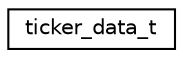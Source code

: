 digraph "Graphical Class Hierarchy"
{
 // LATEX_PDF_SIZE
  edge [fontname="Helvetica",fontsize="10",labelfontname="Helvetica",labelfontsize="10"];
  node [fontname="Helvetica",fontsize="10",shape=record];
  rankdir="LR";
  Node0 [label="ticker_data_t",height=0.2,width=0.4,color="black", fillcolor="white", style="filled",URL="$structticker__data__t.html",tooltip=" "];
}
